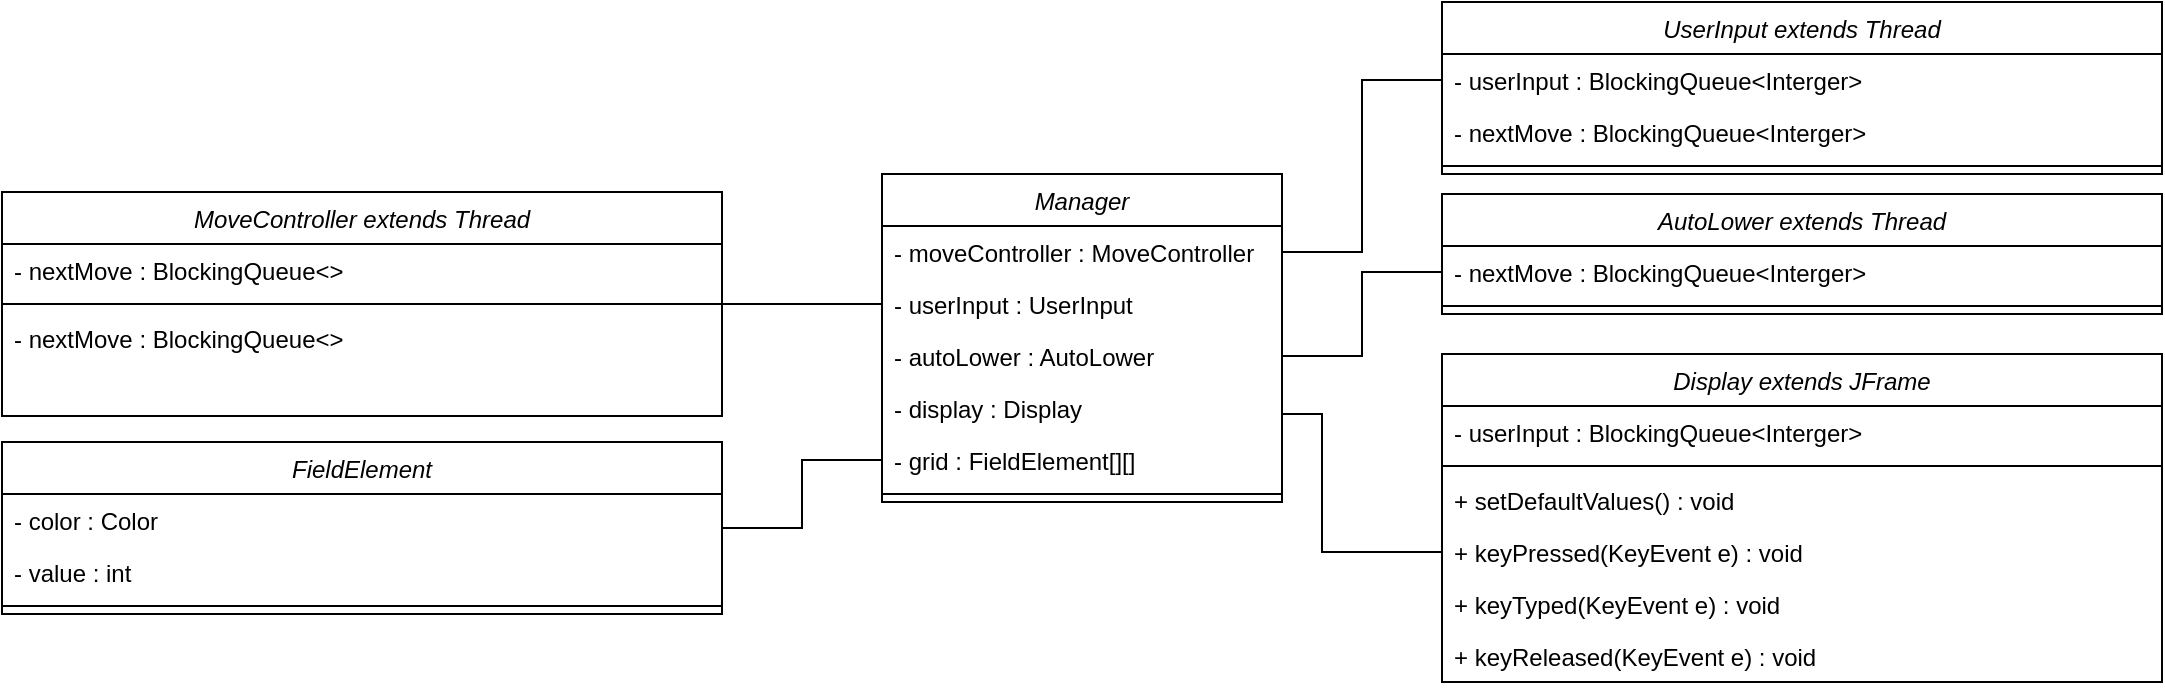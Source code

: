 <mxfile version="14.1.8" type="device"><diagram id="C5RBs43oDa-KdzZeNtuy" name="Page-1"><mxGraphModel dx="1463" dy="846" grid="1" gridSize="10" guides="1" tooltips="1" connect="1" arrows="1" fold="1" page="1" pageScale="1" pageWidth="827" pageHeight="1169" math="0" shadow="0"><root><mxCell id="WIyWlLk6GJQsqaUBKTNV-0"/><mxCell id="WIyWlLk6GJQsqaUBKTNV-1" parent="WIyWlLk6GJQsqaUBKTNV-0"/><mxCell id="TduTZxE3aJyXK6lu5jTk-35" style="edgeStyle=orthogonalEdgeStyle;rounded=0;orthogonalLoop=1;jettySize=auto;html=1;entryX=0;entryY=0.5;entryDx=0;entryDy=0;endArrow=none;endFill=0;" edge="1" parent="WIyWlLk6GJQsqaUBKTNV-1" source="SjN3way22csjFXPlPhh9-0" target="TduTZxE3aJyXK6lu5jTk-1"><mxGeometry relative="1" as="geometry"><Array as="points"><mxPoint x="770" y="256"/><mxPoint x="770" y="325"/></Array></mxGeometry></mxCell><mxCell id="SjN3way22csjFXPlPhh9-0" value="Manager" style="swimlane;fontStyle=2;align=center;verticalAlign=top;childLayout=stackLayout;horizontal=1;startSize=26;horizontalStack=0;resizeParent=1;resizeLast=0;collapsible=1;marginBottom=0;rounded=0;shadow=0;strokeWidth=1;" parent="WIyWlLk6GJQsqaUBKTNV-1" vertex="1"><mxGeometry x="550" y="136" width="200" height="164" as="geometry"><mxRectangle x="230" y="140" width="160" height="26" as="alternateBounds"/></mxGeometry></mxCell><mxCell id="TduTZxE3aJyXK6lu5jTk-24" value="- moveController : MoveController" style="text;align=left;verticalAlign=top;spacingLeft=4;spacingRight=4;overflow=hidden;rotatable=0;points=[[0,0.5],[1,0.5]];portConstraint=eastwest;rounded=0;shadow=0;html=0;" vertex="1" parent="SjN3way22csjFXPlPhh9-0"><mxGeometry y="26" width="200" height="26" as="geometry"/></mxCell><mxCell id="SjN3way22csjFXPlPhh9-6" value="- userInput : UserInput" style="text;align=left;verticalAlign=top;spacingLeft=4;spacingRight=4;overflow=hidden;rotatable=0;points=[[0,0.5],[1,0.5]];portConstraint=eastwest;rounded=0;shadow=0;html=0;" parent="SjN3way22csjFXPlPhh9-0" vertex="1"><mxGeometry y="52" width="200" height="26" as="geometry"/></mxCell><mxCell id="TduTZxE3aJyXK6lu5jTk-16" value="- autoLower : AutoLower" style="text;align=left;verticalAlign=top;spacingLeft=4;spacingRight=4;overflow=hidden;rotatable=0;points=[[0,0.5],[1,0.5]];portConstraint=eastwest;rounded=0;shadow=0;html=0;" vertex="1" parent="SjN3way22csjFXPlPhh9-0"><mxGeometry y="78" width="200" height="26" as="geometry"/></mxCell><mxCell id="TduTZxE3aJyXK6lu5jTk-38" value="- display : Display" style="text;align=left;verticalAlign=top;spacingLeft=4;spacingRight=4;overflow=hidden;rotatable=0;points=[[0,0.5],[1,0.5]];portConstraint=eastwest;rounded=0;shadow=0;html=0;" vertex="1" parent="SjN3way22csjFXPlPhh9-0"><mxGeometry y="104" width="200" height="26" as="geometry"/></mxCell><mxCell id="TduTZxE3aJyXK6lu5jTk-3" value="- grid : FieldElement[][]" style="text;align=left;verticalAlign=top;spacingLeft=4;spacingRight=4;overflow=hidden;rotatable=0;points=[[0,0.5],[1,0.5]];portConstraint=eastwest;rounded=0;shadow=0;html=0;" vertex="1" parent="SjN3way22csjFXPlPhh9-0"><mxGeometry y="130" width="200" height="26" as="geometry"/></mxCell><mxCell id="SjN3way22csjFXPlPhh9-4" value="" style="line;html=1;strokeWidth=1;align=left;verticalAlign=middle;spacingTop=-1;spacingLeft=3;spacingRight=3;rotatable=0;labelPosition=right;points=[];portConstraint=eastwest;" parent="SjN3way22csjFXPlPhh9-0" vertex="1"><mxGeometry y="156" width="200" height="8" as="geometry"/></mxCell><mxCell id="TduTZxE3aJyXK6lu5jTk-0" value="Display extends JFrame" style="swimlane;fontStyle=2;align=center;verticalAlign=top;childLayout=stackLayout;horizontal=1;startSize=26;horizontalStack=0;resizeParent=1;resizeLast=0;collapsible=1;marginBottom=0;rounded=0;shadow=0;strokeWidth=1;" vertex="1" parent="WIyWlLk6GJQsqaUBKTNV-1"><mxGeometry x="830" y="226" width="360" height="164" as="geometry"><mxRectangle x="230" y="140" width="160" height="26" as="alternateBounds"/></mxGeometry></mxCell><mxCell id="TduTZxE3aJyXK6lu5jTk-4" value="- userInput : BlockingQueue&lt;Interger&gt;" style="text;align=left;verticalAlign=top;spacingLeft=4;spacingRight=4;overflow=hidden;rotatable=0;points=[[0,0.5],[1,0.5]];portConstraint=eastwest;rounded=0;shadow=0;html=0;" vertex="1" parent="TduTZxE3aJyXK6lu5jTk-0"><mxGeometry y="26" width="360" height="26" as="geometry"/></mxCell><mxCell id="TduTZxE3aJyXK6lu5jTk-2" value="" style="line;html=1;strokeWidth=1;align=left;verticalAlign=middle;spacingTop=-1;spacingLeft=3;spacingRight=3;rotatable=0;labelPosition=right;points=[];portConstraint=eastwest;" vertex="1" parent="TduTZxE3aJyXK6lu5jTk-0"><mxGeometry y="52" width="360" height="8" as="geometry"/></mxCell><mxCell id="TduTZxE3aJyXK6lu5jTk-6" value="+ setDefaultValues() : void" style="text;align=left;verticalAlign=top;spacingLeft=4;spacingRight=4;overflow=hidden;rotatable=0;points=[[0,0.5],[1,0.5]];portConstraint=eastwest;rounded=0;shadow=0;html=0;" vertex="1" parent="TduTZxE3aJyXK6lu5jTk-0"><mxGeometry y="60" width="360" height="26" as="geometry"/></mxCell><mxCell id="TduTZxE3aJyXK6lu5jTk-1" value="+ keyPressed(KeyEvent e) : void" style="text;align=left;verticalAlign=top;spacingLeft=4;spacingRight=4;overflow=hidden;rotatable=0;points=[[0,0.5],[1,0.5]];portConstraint=eastwest;rounded=0;shadow=0;html=0;" vertex="1" parent="TduTZxE3aJyXK6lu5jTk-0"><mxGeometry y="86" width="360" height="26" as="geometry"/></mxCell><mxCell id="TduTZxE3aJyXK6lu5jTk-8" value="+ keyTyped(KeyEvent e) : void" style="text;align=left;verticalAlign=top;spacingLeft=4;spacingRight=4;overflow=hidden;rotatable=0;points=[[0,0.5],[1,0.5]];portConstraint=eastwest;rounded=0;shadow=0;html=0;" vertex="1" parent="TduTZxE3aJyXK6lu5jTk-0"><mxGeometry y="112" width="360" height="26" as="geometry"/></mxCell><mxCell id="TduTZxE3aJyXK6lu5jTk-7" value="+ keyReleased(KeyEvent e) : void" style="text;align=left;verticalAlign=top;spacingLeft=4;spacingRight=4;overflow=hidden;rotatable=0;points=[[0,0.5],[1,0.5]];portConstraint=eastwest;rounded=0;shadow=0;html=0;" vertex="1" parent="TduTZxE3aJyXK6lu5jTk-0"><mxGeometry y="138" width="360" height="26" as="geometry"/></mxCell><mxCell id="TduTZxE3aJyXK6lu5jTk-9" value="UserInput extends Thread" style="swimlane;fontStyle=2;align=center;verticalAlign=top;childLayout=stackLayout;horizontal=1;startSize=26;horizontalStack=0;resizeParent=1;resizeLast=0;collapsible=1;marginBottom=0;rounded=0;shadow=0;strokeWidth=1;" vertex="1" parent="WIyWlLk6GJQsqaUBKTNV-1"><mxGeometry x="830" y="50" width="360" height="86" as="geometry"><mxRectangle x="230" y="140" width="160" height="26" as="alternateBounds"/></mxGeometry></mxCell><mxCell id="TduTZxE3aJyXK6lu5jTk-10" value="- userInput : BlockingQueue&lt;Interger&gt;" style="text;align=left;verticalAlign=top;spacingLeft=4;spacingRight=4;overflow=hidden;rotatable=0;points=[[0,0.5],[1,0.5]];portConstraint=eastwest;rounded=0;shadow=0;html=0;" vertex="1" parent="TduTZxE3aJyXK6lu5jTk-9"><mxGeometry y="26" width="360" height="26" as="geometry"/></mxCell><mxCell id="TduTZxE3aJyXK6lu5jTk-15" value="- nextMove : BlockingQueue&lt;Interger&gt;" style="text;align=left;verticalAlign=top;spacingLeft=4;spacingRight=4;overflow=hidden;rotatable=0;points=[[0,0.5],[1,0.5]];portConstraint=eastwest;rounded=0;shadow=0;html=0;" vertex="1" parent="TduTZxE3aJyXK6lu5jTk-9"><mxGeometry y="52" width="360" height="26" as="geometry"/></mxCell><mxCell id="TduTZxE3aJyXK6lu5jTk-12" value="" style="line;html=1;strokeWidth=1;align=left;verticalAlign=middle;spacingTop=-1;spacingLeft=3;spacingRight=3;rotatable=0;labelPosition=right;points=[];portConstraint=eastwest;" vertex="1" parent="TduTZxE3aJyXK6lu5jTk-9"><mxGeometry y="78" width="360" height="8" as="geometry"/></mxCell><mxCell id="TduTZxE3aJyXK6lu5jTk-17" value="AutoLower extends Thread" style="swimlane;fontStyle=2;align=center;verticalAlign=top;childLayout=stackLayout;horizontal=1;startSize=26;horizontalStack=0;resizeParent=1;resizeLast=0;collapsible=1;marginBottom=0;rounded=0;shadow=0;strokeWidth=1;" vertex="1" parent="WIyWlLk6GJQsqaUBKTNV-1"><mxGeometry x="830" y="146" width="360" height="60" as="geometry"><mxRectangle x="230" y="140" width="160" height="26" as="alternateBounds"/></mxGeometry></mxCell><mxCell id="TduTZxE3aJyXK6lu5jTk-31" value="- nextMove : BlockingQueue&lt;Interger&gt;" style="text;align=left;verticalAlign=top;spacingLeft=4;spacingRight=4;overflow=hidden;rotatable=0;points=[[0,0.5],[1,0.5]];portConstraint=eastwest;rounded=0;shadow=0;html=0;" vertex="1" parent="TduTZxE3aJyXK6lu5jTk-17"><mxGeometry y="26" width="360" height="26" as="geometry"/></mxCell><mxCell id="TduTZxE3aJyXK6lu5jTk-21" value="" style="line;html=1;strokeWidth=1;align=left;verticalAlign=middle;spacingTop=-1;spacingLeft=3;spacingRight=3;rotatable=0;labelPosition=right;points=[];portConstraint=eastwest;" vertex="1" parent="TduTZxE3aJyXK6lu5jTk-17"><mxGeometry y="52" width="360" height="8" as="geometry"/></mxCell><mxCell id="TduTZxE3aJyXK6lu5jTk-25" value="MoveController extends Thread" style="swimlane;fontStyle=2;align=center;verticalAlign=top;childLayout=stackLayout;horizontal=1;startSize=26;horizontalStack=0;resizeParent=1;resizeLast=0;collapsible=1;marginBottom=0;rounded=0;shadow=0;strokeWidth=1;" vertex="1" parent="WIyWlLk6GJQsqaUBKTNV-1"><mxGeometry x="110" y="145" width="360" height="112" as="geometry"><mxRectangle x="230" y="140" width="160" height="26" as="alternateBounds"/></mxGeometry></mxCell><mxCell id="TduTZxE3aJyXK6lu5jTk-27" value="- nextMove : BlockingQueue&lt;&gt;" style="text;align=left;verticalAlign=top;spacingLeft=4;spacingRight=4;overflow=hidden;rotatable=0;points=[[0,0.5],[1,0.5]];portConstraint=eastwest;rounded=0;shadow=0;html=0;" vertex="1" parent="TduTZxE3aJyXK6lu5jTk-25"><mxGeometry y="26" width="360" height="26" as="geometry"/></mxCell><mxCell id="TduTZxE3aJyXK6lu5jTk-29" value="" style="line;html=1;strokeWidth=1;align=left;verticalAlign=middle;spacingTop=-1;spacingLeft=3;spacingRight=3;rotatable=0;labelPosition=right;points=[];portConstraint=eastwest;" vertex="1" parent="TduTZxE3aJyXK6lu5jTk-25"><mxGeometry y="52" width="360" height="8" as="geometry"/></mxCell><mxCell id="TduTZxE3aJyXK6lu5jTk-30" value="- nextMove : BlockingQueue&lt;&gt;" style="text;align=left;verticalAlign=top;spacingLeft=4;spacingRight=4;overflow=hidden;rotatable=0;points=[[0,0.5],[1,0.5]];portConstraint=eastwest;rounded=0;shadow=0;html=0;" vertex="1" parent="TduTZxE3aJyXK6lu5jTk-25"><mxGeometry y="60" width="360" height="26" as="geometry"/></mxCell><mxCell id="TduTZxE3aJyXK6lu5jTk-32" style="edgeStyle=orthogonalEdgeStyle;rounded=0;orthogonalLoop=1;jettySize=auto;html=1;entryX=0;entryY=0.5;entryDx=0;entryDy=0;exitX=1;exitY=0.5;exitDx=0;exitDy=0;endArrow=none;endFill=0;" edge="1" parent="WIyWlLk6GJQsqaUBKTNV-1" source="TduTZxE3aJyXK6lu5jTk-24" target="TduTZxE3aJyXK6lu5jTk-10"><mxGeometry relative="1" as="geometry"><mxPoint x="760" y="188" as="sourcePoint"/><Array as="points"/></mxGeometry></mxCell><mxCell id="TduTZxE3aJyXK6lu5jTk-33" style="edgeStyle=orthogonalEdgeStyle;rounded=0;orthogonalLoop=1;jettySize=auto;html=1;entryX=0;entryY=0.5;entryDx=0;entryDy=0;endArrow=none;endFill=0;" edge="1" parent="WIyWlLk6GJQsqaUBKTNV-1" source="TduTZxE3aJyXK6lu5jTk-16" target="TduTZxE3aJyXK6lu5jTk-31"><mxGeometry relative="1" as="geometry"/></mxCell><mxCell id="TduTZxE3aJyXK6lu5jTk-37" style="edgeStyle=orthogonalEdgeStyle;rounded=0;orthogonalLoop=1;jettySize=auto;html=1;entryX=1;entryY=0.5;entryDx=0;entryDy=0;endArrow=none;endFill=0;" edge="1" parent="WIyWlLk6GJQsqaUBKTNV-1" source="SjN3way22csjFXPlPhh9-6" target="TduTZxE3aJyXK6lu5jTk-25"><mxGeometry relative="1" as="geometry"/></mxCell><mxCell id="TduTZxE3aJyXK6lu5jTk-39" value="FieldElement" style="swimlane;fontStyle=2;align=center;verticalAlign=top;childLayout=stackLayout;horizontal=1;startSize=26;horizontalStack=0;resizeParent=1;resizeLast=0;collapsible=1;marginBottom=0;rounded=0;shadow=0;strokeWidth=1;" vertex="1" parent="WIyWlLk6GJQsqaUBKTNV-1"><mxGeometry x="110" y="270" width="360" height="86" as="geometry"><mxRectangle x="230" y="140" width="160" height="26" as="alternateBounds"/></mxGeometry></mxCell><mxCell id="TduTZxE3aJyXK6lu5jTk-43" value="- color : Color" style="text;align=left;verticalAlign=top;spacingLeft=4;spacingRight=4;overflow=hidden;rotatable=0;points=[[0,0.5],[1,0.5]];portConstraint=eastwest;rounded=0;shadow=0;html=0;" vertex="1" parent="TduTZxE3aJyXK6lu5jTk-39"><mxGeometry y="26" width="360" height="26" as="geometry"/></mxCell><mxCell id="TduTZxE3aJyXK6lu5jTk-40" value="- value : int" style="text;align=left;verticalAlign=top;spacingLeft=4;spacingRight=4;overflow=hidden;rotatable=0;points=[[0,0.5],[1,0.5]];portConstraint=eastwest;rounded=0;shadow=0;html=0;" vertex="1" parent="TduTZxE3aJyXK6lu5jTk-39"><mxGeometry y="52" width="360" height="26" as="geometry"/></mxCell><mxCell id="TduTZxE3aJyXK6lu5jTk-41" value="" style="line;html=1;strokeWidth=1;align=left;verticalAlign=middle;spacingTop=-1;spacingLeft=3;spacingRight=3;rotatable=0;labelPosition=right;points=[];portConstraint=eastwest;" vertex="1" parent="TduTZxE3aJyXK6lu5jTk-39"><mxGeometry y="78" width="360" height="8" as="geometry"/></mxCell><mxCell id="TduTZxE3aJyXK6lu5jTk-44" style="edgeStyle=orthogonalEdgeStyle;rounded=0;orthogonalLoop=1;jettySize=auto;html=1;entryX=1;entryY=0.5;entryDx=0;entryDy=0;endArrow=none;endFill=0;" edge="1" parent="WIyWlLk6GJQsqaUBKTNV-1" source="TduTZxE3aJyXK6lu5jTk-3" target="TduTZxE3aJyXK6lu5jTk-39"><mxGeometry relative="1" as="geometry"/></mxCell></root></mxGraphModel></diagram></mxfile>